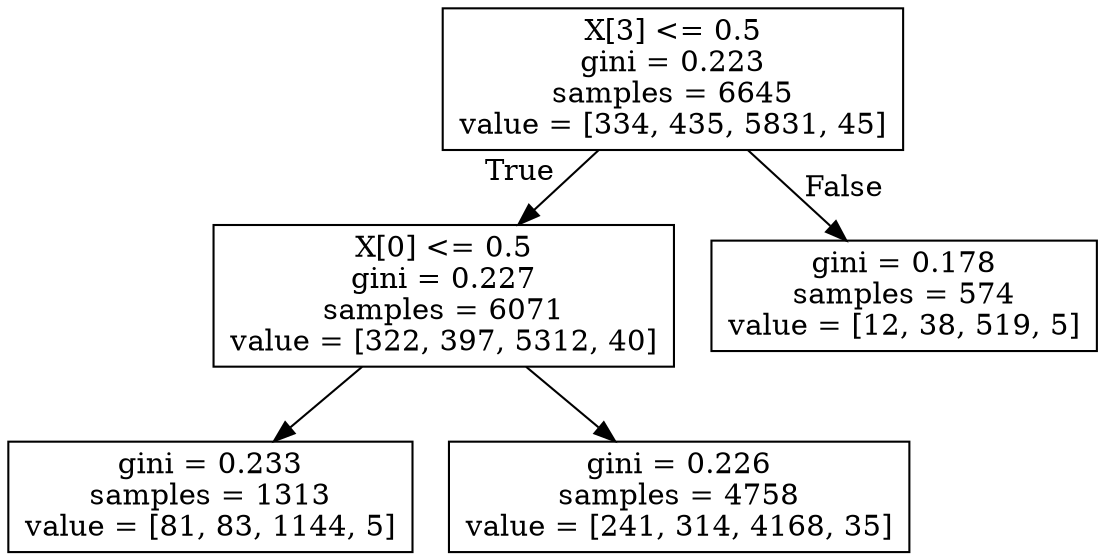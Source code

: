 digraph Tree {
node [shape=box] ;
0 [label="X[3] <= 0.5\ngini = 0.223\nsamples = 6645\nvalue = [334, 435, 5831, 45]"] ;
1 [label="X[0] <= 0.5\ngini = 0.227\nsamples = 6071\nvalue = [322, 397, 5312, 40]"] ;
0 -> 1 [labeldistance=2.5, labelangle=45, headlabel="True"] ;
2 [label="gini = 0.233\nsamples = 1313\nvalue = [81, 83, 1144, 5]"] ;
1 -> 2 ;
3 [label="gini = 0.226\nsamples = 4758\nvalue = [241, 314, 4168, 35]"] ;
1 -> 3 ;
4 [label="gini = 0.178\nsamples = 574\nvalue = [12, 38, 519, 5]"] ;
0 -> 4 [labeldistance=2.5, labelangle=-45, headlabel="False"] ;
}